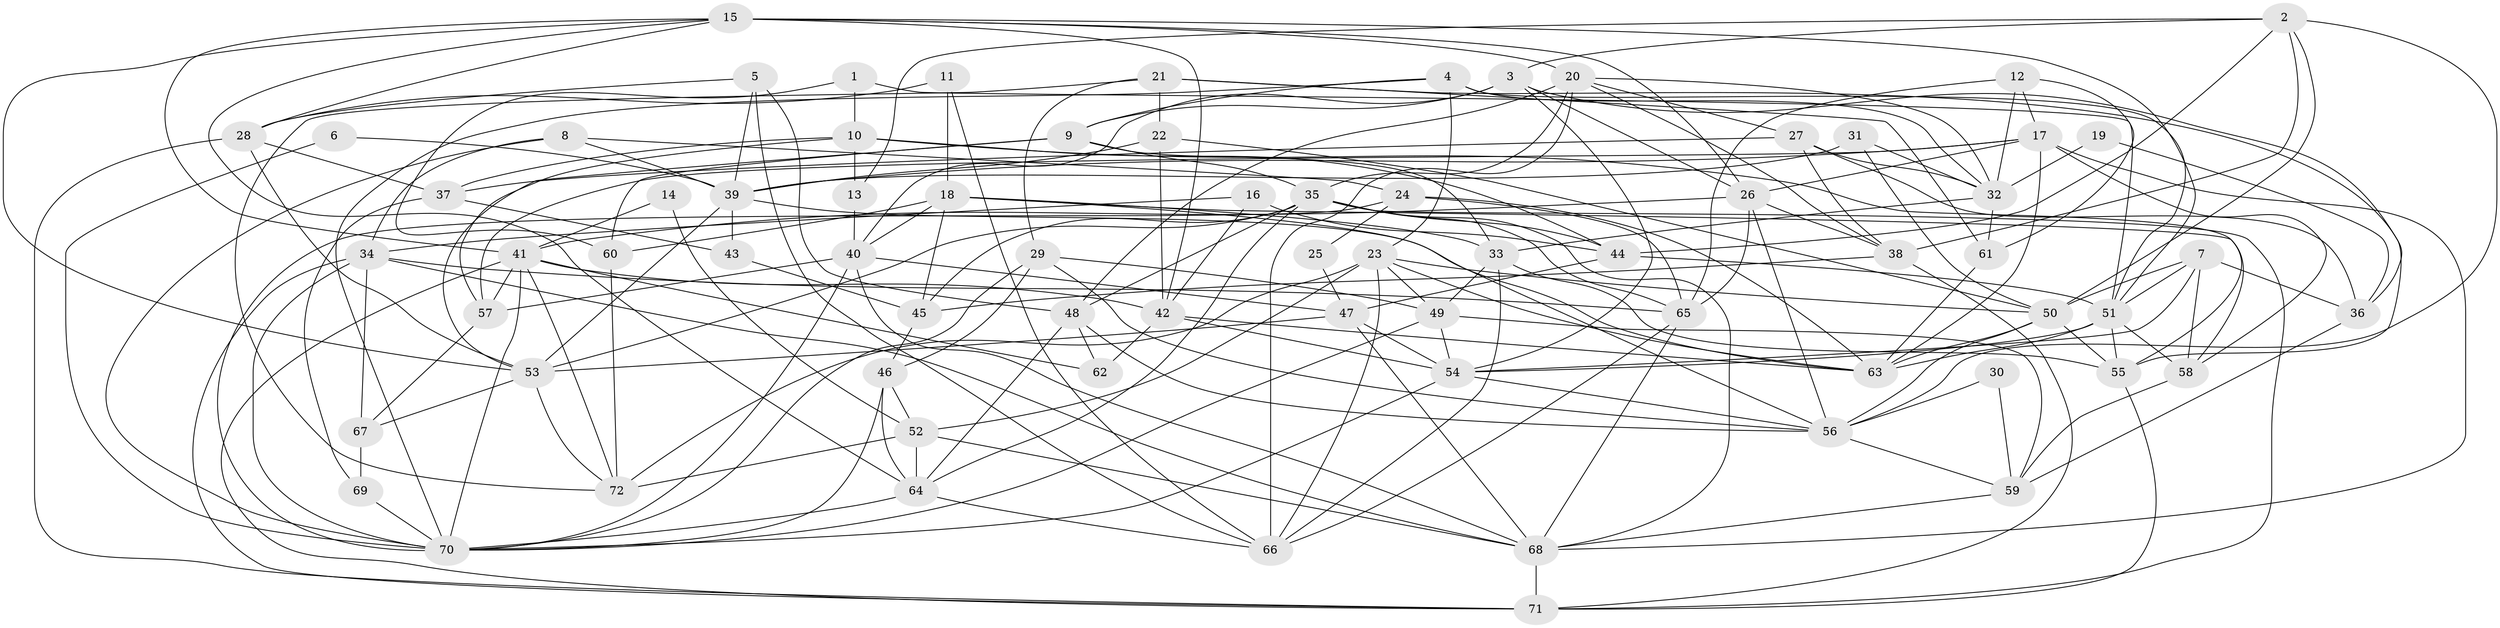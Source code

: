 // original degree distribution, {5: 0.1736111111111111, 4: 0.3194444444444444, 3: 0.2569444444444444, 6: 0.09027777777777778, 2: 0.11805555555555555, 7: 0.027777777777777776, 8: 0.013888888888888888}
// Generated by graph-tools (version 1.1) at 2025/50/03/09/25 03:50:11]
// undirected, 72 vertices, 206 edges
graph export_dot {
graph [start="1"]
  node [color=gray90,style=filled];
  1;
  2;
  3;
  4;
  5;
  6;
  7;
  8;
  9;
  10;
  11;
  12;
  13;
  14;
  15;
  16;
  17;
  18;
  19;
  20;
  21;
  22;
  23;
  24;
  25;
  26;
  27;
  28;
  29;
  30;
  31;
  32;
  33;
  34;
  35;
  36;
  37;
  38;
  39;
  40;
  41;
  42;
  43;
  44;
  45;
  46;
  47;
  48;
  49;
  50;
  51;
  52;
  53;
  54;
  55;
  56;
  57;
  58;
  59;
  60;
  61;
  62;
  63;
  64;
  65;
  66;
  67;
  68;
  69;
  70;
  71;
  72;
  1 -- 10 [weight=1.0];
  1 -- 51 [weight=1.0];
  1 -- 60 [weight=1.0];
  2 -- 3 [weight=1.0];
  2 -- 13 [weight=1.0];
  2 -- 38 [weight=1.0];
  2 -- 44 [weight=1.0];
  2 -- 50 [weight=1.0];
  2 -- 56 [weight=1.0];
  3 -- 9 [weight=1.0];
  3 -- 26 [weight=1.0];
  3 -- 36 [weight=1.0];
  3 -- 40 [weight=1.0];
  3 -- 54 [weight=1.0];
  4 -- 9 [weight=1.0];
  4 -- 23 [weight=1.0];
  4 -- 32 [weight=1.0];
  4 -- 51 [weight=1.0];
  4 -- 70 [weight=1.0];
  5 -- 28 [weight=1.0];
  5 -- 39 [weight=1.0];
  5 -- 48 [weight=1.0];
  5 -- 66 [weight=1.0];
  6 -- 39 [weight=1.0];
  6 -- 70 [weight=1.0];
  7 -- 36 [weight=1.0];
  7 -- 50 [weight=1.0];
  7 -- 51 [weight=1.0];
  7 -- 54 [weight=1.0];
  7 -- 58 [weight=1.0];
  8 -- 24 [weight=1.0];
  8 -- 34 [weight=1.0];
  8 -- 39 [weight=1.0];
  8 -- 70 [weight=1.0];
  9 -- 33 [weight=1.0];
  9 -- 35 [weight=1.0];
  9 -- 53 [weight=1.0];
  9 -- 60 [weight=1.0];
  10 -- 13 [weight=1.0];
  10 -- 37 [weight=1.0];
  10 -- 44 [weight=1.0];
  10 -- 55 [weight=1.0];
  10 -- 57 [weight=1.0];
  11 -- 18 [weight=1.0];
  11 -- 28 [weight=1.0];
  11 -- 66 [weight=1.0];
  12 -- 17 [weight=1.0];
  12 -- 32 [weight=1.0];
  12 -- 61 [weight=1.0];
  12 -- 65 [weight=1.0];
  13 -- 40 [weight=1.0];
  14 -- 41 [weight=1.0];
  14 -- 52 [weight=1.0];
  15 -- 20 [weight=1.0];
  15 -- 26 [weight=1.0];
  15 -- 28 [weight=1.0];
  15 -- 41 [weight=1.0];
  15 -- 42 [weight=1.0];
  15 -- 51 [weight=1.0];
  15 -- 53 [weight=1.0];
  15 -- 64 [weight=1.0];
  16 -- 34 [weight=1.0];
  16 -- 42 [weight=1.0];
  16 -- 44 [weight=1.0];
  17 -- 26 [weight=1.0];
  17 -- 39 [weight=2.0];
  17 -- 57 [weight=1.0];
  17 -- 58 [weight=1.0];
  17 -- 63 [weight=1.0];
  17 -- 68 [weight=1.0];
  18 -- 33 [weight=1.0];
  18 -- 40 [weight=1.0];
  18 -- 45 [weight=1.0];
  18 -- 56 [weight=1.0];
  18 -- 58 [weight=1.0];
  18 -- 60 [weight=1.0];
  19 -- 32 [weight=1.0];
  19 -- 36 [weight=1.0];
  20 -- 27 [weight=1.0];
  20 -- 32 [weight=1.0];
  20 -- 35 [weight=1.0];
  20 -- 38 [weight=1.0];
  20 -- 48 [weight=1.0];
  20 -- 66 [weight=1.0];
  21 -- 22 [weight=1.0];
  21 -- 29 [weight=1.0];
  21 -- 55 [weight=1.0];
  21 -- 61 [weight=1.0];
  21 -- 72 [weight=1.0];
  22 -- 39 [weight=1.0];
  22 -- 42 [weight=1.0];
  22 -- 50 [weight=1.0];
  23 -- 49 [weight=1.0];
  23 -- 50 [weight=1.0];
  23 -- 52 [weight=1.0];
  23 -- 63 [weight=1.0];
  23 -- 66 [weight=1.0];
  23 -- 72 [weight=1.0];
  24 -- 25 [weight=1.0];
  24 -- 63 [weight=1.0];
  24 -- 65 [weight=1.0];
  24 -- 70 [weight=1.0];
  25 -- 47 [weight=1.0];
  26 -- 38 [weight=1.0];
  26 -- 41 [weight=1.0];
  26 -- 56 [weight=1.0];
  26 -- 65 [weight=1.0];
  27 -- 32 [weight=1.0];
  27 -- 36 [weight=1.0];
  27 -- 37 [weight=1.0];
  27 -- 38 [weight=1.0];
  28 -- 37 [weight=1.0];
  28 -- 53 [weight=1.0];
  28 -- 71 [weight=1.0];
  29 -- 46 [weight=1.0];
  29 -- 49 [weight=1.0];
  29 -- 56 [weight=1.0];
  29 -- 70 [weight=1.0];
  30 -- 56 [weight=1.0];
  30 -- 59 [weight=1.0];
  31 -- 32 [weight=1.0];
  31 -- 39 [weight=1.0];
  31 -- 50 [weight=1.0];
  32 -- 33 [weight=1.0];
  32 -- 61 [weight=1.0];
  33 -- 49 [weight=1.0];
  33 -- 55 [weight=1.0];
  33 -- 66 [weight=1.0];
  34 -- 65 [weight=1.0];
  34 -- 67 [weight=1.0];
  34 -- 68 [weight=1.0];
  34 -- 70 [weight=1.0];
  34 -- 71 [weight=1.0];
  35 -- 44 [weight=1.0];
  35 -- 45 [weight=1.0];
  35 -- 48 [weight=1.0];
  35 -- 53 [weight=1.0];
  35 -- 64 [weight=1.0];
  35 -- 65 [weight=1.0];
  35 -- 68 [weight=1.0];
  35 -- 71 [weight=1.0];
  36 -- 59 [weight=1.0];
  37 -- 43 [weight=1.0];
  37 -- 69 [weight=1.0];
  38 -- 45 [weight=1.0];
  38 -- 71 [weight=1.0];
  39 -- 43 [weight=1.0];
  39 -- 53 [weight=1.0];
  39 -- 63 [weight=1.0];
  40 -- 47 [weight=1.0];
  40 -- 57 [weight=1.0];
  40 -- 68 [weight=1.0];
  40 -- 70 [weight=1.0];
  41 -- 42 [weight=1.0];
  41 -- 57 [weight=1.0];
  41 -- 62 [weight=1.0];
  41 -- 70 [weight=1.0];
  41 -- 71 [weight=1.0];
  41 -- 72 [weight=1.0];
  42 -- 54 [weight=1.0];
  42 -- 62 [weight=1.0];
  42 -- 63 [weight=1.0];
  43 -- 45 [weight=1.0];
  44 -- 47 [weight=1.0];
  44 -- 51 [weight=1.0];
  45 -- 46 [weight=1.0];
  46 -- 52 [weight=1.0];
  46 -- 64 [weight=1.0];
  46 -- 70 [weight=1.0];
  47 -- 53 [weight=1.0];
  47 -- 54 [weight=1.0];
  47 -- 68 [weight=1.0];
  48 -- 56 [weight=1.0];
  48 -- 62 [weight=1.0];
  48 -- 64 [weight=1.0];
  49 -- 54 [weight=1.0];
  49 -- 59 [weight=1.0];
  49 -- 70 [weight=1.0];
  50 -- 55 [weight=1.0];
  50 -- 56 [weight=1.0];
  50 -- 63 [weight=1.0];
  51 -- 54 [weight=1.0];
  51 -- 55 [weight=2.0];
  51 -- 58 [weight=1.0];
  51 -- 63 [weight=1.0];
  52 -- 64 [weight=1.0];
  52 -- 68 [weight=1.0];
  52 -- 72 [weight=1.0];
  53 -- 67 [weight=1.0];
  53 -- 72 [weight=1.0];
  54 -- 56 [weight=1.0];
  54 -- 70 [weight=1.0];
  55 -- 71 [weight=1.0];
  56 -- 59 [weight=1.0];
  57 -- 67 [weight=1.0];
  58 -- 59 [weight=1.0];
  59 -- 68 [weight=1.0];
  60 -- 72 [weight=1.0];
  61 -- 63 [weight=1.0];
  64 -- 66 [weight=1.0];
  64 -- 70 [weight=1.0];
  65 -- 66 [weight=1.0];
  65 -- 68 [weight=1.0];
  67 -- 69 [weight=1.0];
  68 -- 71 [weight=1.0];
  69 -- 70 [weight=2.0];
}
